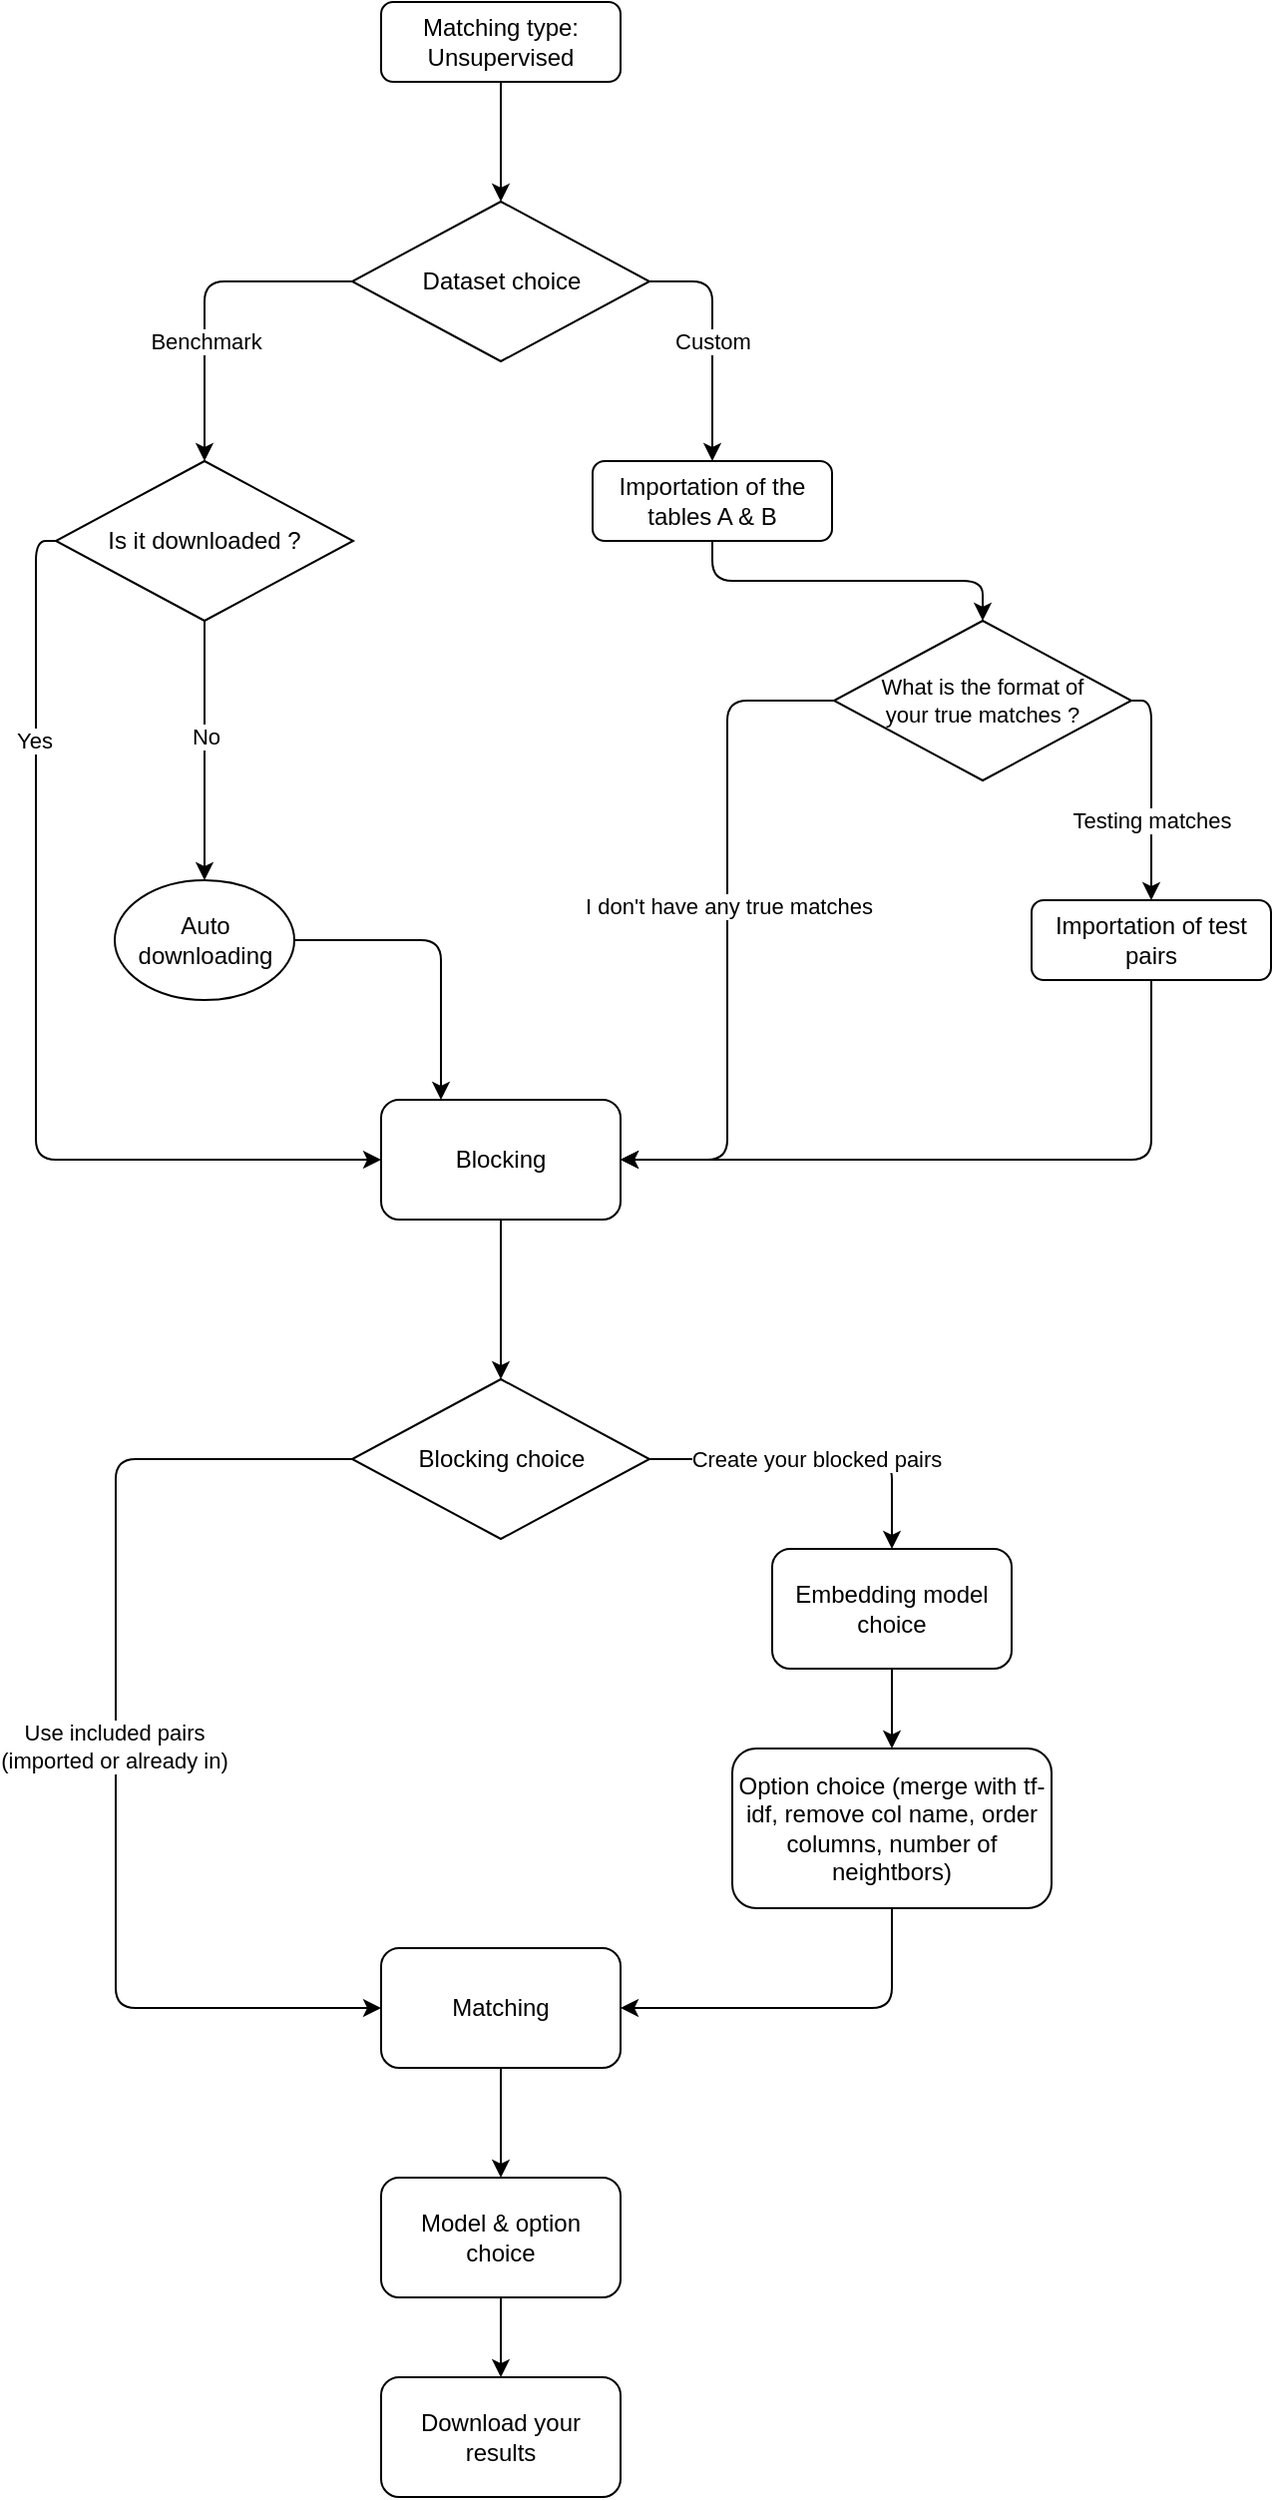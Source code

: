 <mxfile>
    <diagram id="d0l79qSxmRv88R_yrYew" name="Page-1">
        <mxGraphModel dx="612" dy="664" grid="1" gridSize="10" guides="1" tooltips="1" connect="1" arrows="1" fold="1" page="1" pageScale="1" pageWidth="827" pageHeight="1169" math="0" shadow="0">
            <root>
                <mxCell id="0"/>
                <mxCell id="1" parent="0"/>
                <mxCell id="3" value="" style="endArrow=classic;html=1;exitX=1;exitY=0.5;exitDx=0;exitDy=0;entryX=0.5;entryY=0;entryDx=0;entryDy=0;edgeStyle=orthogonalEdgeStyle;" parent="1" source="81" target="17" edge="1">
                    <mxGeometry relative="1" as="geometry">
                        <mxPoint x="284" y="250" as="sourcePoint"/>
                        <mxPoint x="360" y="330" as="targetPoint"/>
                    </mxGeometry>
                </mxCell>
                <mxCell id="4" value="Custom" style="edgeLabel;resizable=0;html=1;align=center;verticalAlign=middle;" parent="3" connectable="0" vertex="1">
                    <mxGeometry relative="1" as="geometry"/>
                </mxCell>
                <mxCell id="7" value="" style="endArrow=classic;html=1;exitX=0;exitY=0.5;exitDx=0;exitDy=0;entryX=0.5;entryY=0;entryDx=0;entryDy=0;edgeStyle=orthogonalEdgeStyle;" parent="1" source="81" target="44" edge="1">
                    <mxGeometry relative="1" as="geometry">
                        <mxPoint x="224" y="250" as="sourcePoint"/>
                        <mxPoint x="120" y="330" as="targetPoint"/>
                    </mxGeometry>
                </mxCell>
                <mxCell id="8" value="Benchmark" style="edgeLabel;resizable=0;html=1;align=center;verticalAlign=middle;" parent="7" connectable="0" vertex="1">
                    <mxGeometry relative="1" as="geometry">
                        <mxPoint y="22" as="offset"/>
                    </mxGeometry>
                </mxCell>
                <mxCell id="12" value="No" style="edgeStyle=orthogonalEdgeStyle;html=1;exitX=0.5;exitY=1;exitDx=0;exitDy=0;entryX=0.5;entryY=0;entryDx=0;entryDy=0;" parent="1" source="44" target="14" edge="1">
                    <mxGeometry x="-0.111" relative="1" as="geometry">
                        <mxPoint x="150" y="450" as="targetPoint"/>
                        <mxPoint as="offset"/>
                    </mxGeometry>
                </mxCell>
                <mxCell id="16" style="edgeStyle=orthogonalEdgeStyle;html=1;exitX=1;exitY=0.5;exitDx=0;exitDy=0;entryX=0.25;entryY=0;entryDx=0;entryDy=0;" parent="1" source="14" target="18" edge="1">
                    <mxGeometry relative="1" as="geometry">
                        <mxPoint x="149.4" y="570" as="targetPoint"/>
                    </mxGeometry>
                </mxCell>
                <mxCell id="14" value="Auto downloading" style="ellipse;whiteSpace=wrap;html=1;" parent="1" vertex="1">
                    <mxGeometry x="60.5" y="540" width="90" height="60" as="geometry"/>
                </mxCell>
                <mxCell id="47" style="edgeStyle=orthogonalEdgeStyle;html=1;exitX=0.5;exitY=1;exitDx=0;exitDy=0;entryX=0.5;entryY=0;entryDx=0;entryDy=0;fontSize=11;" parent="1" source="17" target="46" edge="1">
                    <mxGeometry relative="1" as="geometry"/>
                </mxCell>
                <mxCell id="17" value="Importation of the tables A &amp;amp; B" style="rounded=1;whiteSpace=wrap;html=1;" parent="1" vertex="1">
                    <mxGeometry x="300" y="330" width="120" height="40" as="geometry"/>
                </mxCell>
                <mxCell id="22" value="" style="edgeStyle=orthogonalEdgeStyle;html=1;exitX=0.5;exitY=1;exitDx=0;exitDy=0;entryX=0.5;entryY=0;entryDx=0;entryDy=0;" parent="1" source="18" target="78" edge="1">
                    <mxGeometry relative="1" as="geometry">
                        <mxPoint x="254" y="755.0" as="sourcePoint"/>
                        <mxPoint x="254" y="785" as="targetPoint"/>
                    </mxGeometry>
                </mxCell>
                <mxCell id="18" value="Blocking" style="rounded=1;whiteSpace=wrap;html=1;" parent="1" vertex="1">
                    <mxGeometry x="194" y="650" width="120" height="60" as="geometry"/>
                </mxCell>
                <mxCell id="24" value="" style="edgeStyle=orthogonalEdgeStyle;html=1;exitX=0;exitY=0.5;exitDx=0;exitDy=0;entryX=0;entryY=0.5;entryDx=0;entryDy=0;" parent="1" source="78" target="23" edge="1">
                    <mxGeometry relative="1" as="geometry">
                        <Array as="points">
                            <mxPoint x="120" y="830"/>
                            <mxPoint x="61" y="830"/>
                            <mxPoint x="61" y="1105"/>
                        </Array>
                        <mxPoint x="101" y="1120" as="targetPoint"/>
                        <mxPoint x="194.0" y="830" as="sourcePoint"/>
                    </mxGeometry>
                </mxCell>
                <mxCell id="25" value="Use included pairs&lt;br&gt;(imported or already in)" style="edgeLabel;html=1;align=center;verticalAlign=middle;resizable=0;points=[];" parent="24" vertex="1" connectable="0">
                    <mxGeometry x="-0.002" y="-1" relative="1" as="geometry">
                        <mxPoint as="offset"/>
                    </mxGeometry>
                </mxCell>
                <mxCell id="26" value="Create your blocked pairs" style="edgeStyle=orthogonalEdgeStyle;html=1;exitX=1;exitY=0.5;exitDx=0;exitDy=0;entryX=0.5;entryY=0;entryDx=0;entryDy=0;" parent="1" source="78" target="28" edge="1">
                    <mxGeometry relative="1" as="geometry">
                        <mxPoint x="520" y="830" as="targetPoint"/>
                        <mxPoint x="314" y="830" as="sourcePoint"/>
                    </mxGeometry>
                </mxCell>
                <mxCell id="32" value="" style="edgeStyle=orthogonalEdgeStyle;html=1;exitX=0.5;exitY=1;exitDx=0;exitDy=0;entryX=0.5;entryY=0;entryDx=0;entryDy=0;" parent="1" source="23" target="34" edge="1">
                    <mxGeometry relative="1" as="geometry">
                        <mxPoint x="80" y="1195" as="targetPoint"/>
                    </mxGeometry>
                </mxCell>
                <mxCell id="23" value="Matching" style="whiteSpace=wrap;html=1;rounded=1;" parent="1" vertex="1">
                    <mxGeometry x="194" y="1075" width="120" height="60" as="geometry"/>
                </mxCell>
                <mxCell id="30" value="" style="edgeStyle=orthogonalEdgeStyle;html=1;" parent="1" source="28" target="29" edge="1">
                    <mxGeometry relative="1" as="geometry"/>
                </mxCell>
                <mxCell id="28" value="Embedding model choice" style="rounded=1;whiteSpace=wrap;html=1;" parent="1" vertex="1">
                    <mxGeometry x="390" y="875" width="120" height="60" as="geometry"/>
                </mxCell>
                <mxCell id="31" style="edgeStyle=orthogonalEdgeStyle;html=1;exitX=0.5;exitY=1;exitDx=0;exitDy=0;entryX=1;entryY=0.5;entryDx=0;entryDy=0;" parent="1" source="29" target="23" edge="1">
                    <mxGeometry relative="1" as="geometry"/>
                </mxCell>
                <mxCell id="29" value="Option choice (merge with tf-idf, remove col name, order columns, number of neightbors)" style="whiteSpace=wrap;html=1;rounded=1;" parent="1" vertex="1">
                    <mxGeometry x="370" y="975" width="160" height="80" as="geometry"/>
                </mxCell>
                <mxCell id="79" style="edgeStyle=none;html=1;exitX=0.5;exitY=1;exitDx=0;exitDy=0;" parent="1" source="34" target="37" edge="1">
                    <mxGeometry relative="1" as="geometry"/>
                </mxCell>
                <mxCell id="34" value="Model &amp;amp; option choice" style="rounded=1;whiteSpace=wrap;html=1;" parent="1" vertex="1">
                    <mxGeometry x="194" y="1190" width="120" height="60" as="geometry"/>
                </mxCell>
                <mxCell id="37" value="Download your results" style="rounded=1;whiteSpace=wrap;html=1;" parent="1" vertex="1">
                    <mxGeometry x="194" y="1290" width="120" height="60" as="geometry"/>
                </mxCell>
                <mxCell id="67" style="edgeStyle=orthogonalEdgeStyle;html=1;exitX=0;exitY=0.5;exitDx=0;exitDy=0;entryX=0;entryY=0.5;entryDx=0;entryDy=0;fontSize=11;" parent="1" source="44" target="18" edge="1">
                    <mxGeometry relative="1" as="geometry"/>
                </mxCell>
                <mxCell id="68" value="Yes" style="edgeLabel;html=1;align=center;verticalAlign=middle;resizable=0;points=[];fontSize=11;" parent="67" vertex="1" connectable="0">
                    <mxGeometry x="-0.139" y="1" relative="1" as="geometry">
                        <mxPoint x="-2" y="-102" as="offset"/>
                    </mxGeometry>
                </mxCell>
                <mxCell id="44" value="Is it downloaded ?" style="rhombus;whiteSpace=wrap;html=1;" parent="1" vertex="1">
                    <mxGeometry x="31" y="330" width="149" height="80" as="geometry"/>
                </mxCell>
                <mxCell id="51" style="edgeStyle=orthogonalEdgeStyle;html=1;fontSize=11;entryX=1;entryY=0.5;entryDx=0;entryDy=0;exitX=0;exitY=0.5;exitDx=0;exitDy=0;" parent="1" source="46" target="18" edge="1">
                    <mxGeometry relative="1" as="geometry">
                        <mxPoint x="410" y="550" as="targetPoint"/>
                    </mxGeometry>
                </mxCell>
                <mxCell id="59" value="I don't have any true matches" style="edgeLabel;html=1;align=center;verticalAlign=middle;resizable=0;points=[];fontSize=11;" parent="51" vertex="1" connectable="0">
                    <mxGeometry x="-0.243" relative="1" as="geometry">
                        <mxPoint y="29" as="offset"/>
                    </mxGeometry>
                </mxCell>
                <mxCell id="57" style="edgeStyle=orthogonalEdgeStyle;html=1;exitX=1;exitY=0.5;exitDx=0;exitDy=0;fontSize=11;entryX=0.5;entryY=0;entryDx=0;entryDy=0;" parent="1" source="46" target="74" edge="1">
                    <mxGeometry relative="1" as="geometry">
                        <mxPoint x="685.483" y="510.009" as="targetPoint"/>
                        <Array as="points">
                            <mxPoint x="580" y="450"/>
                            <mxPoint x="580" y="550"/>
                        </Array>
                    </mxGeometry>
                </mxCell>
                <mxCell id="58" value="Testing matches" style="edgeLabel;html=1;align=center;verticalAlign=middle;resizable=0;points=[];fontSize=11;" parent="57" vertex="1" connectable="0">
                    <mxGeometry x="-0.198" y="-1" relative="1" as="geometry">
                        <mxPoint x="1" y="26" as="offset"/>
                    </mxGeometry>
                </mxCell>
                <mxCell id="46" value="What is the format of your true matches ?" style="rhombus;whiteSpace=wrap;fontSize=11;align=center;html=1;spacing=22;" parent="1" vertex="1">
                    <mxGeometry x="421" y="410" width="149" height="80" as="geometry"/>
                </mxCell>
                <mxCell id="71" style="edgeStyle=orthogonalEdgeStyle;html=1;exitX=0.5;exitY=1;exitDx=0;exitDy=0;fontSize=11;entryX=0.5;entryY=0;entryDx=0;entryDy=0;" parent="1" source="73" edge="1" target="81">
                    <mxGeometry relative="1" as="geometry">
                        <mxPoint x="255" y="210" as="targetPoint"/>
                        <mxPoint x="292.75" y="140.0" as="sourcePoint"/>
                    </mxGeometry>
                </mxCell>
                <mxCell id="73" value="Matching type:&lt;br&gt;Unsupervised" style="rounded=1;whiteSpace=wrap;html=1;" parent="1" vertex="1">
                    <mxGeometry x="194" y="100" width="120" height="40" as="geometry"/>
                </mxCell>
                <mxCell id="80" style="edgeStyle=none;html=1;exitX=0.5;exitY=1;exitDx=0;exitDy=0;entryX=1;entryY=0.5;entryDx=0;entryDy=0;" edge="1" parent="1" source="74" target="18">
                    <mxGeometry relative="1" as="geometry">
                        <Array as="points">
                            <mxPoint x="580" y="680"/>
                        </Array>
                    </mxGeometry>
                </mxCell>
                <mxCell id="74" value="Importation of test pairs" style="rounded=1;whiteSpace=wrap;html=1;" parent="1" vertex="1">
                    <mxGeometry x="520" y="550" width="120" height="40" as="geometry"/>
                </mxCell>
                <mxCell id="78" value="Blocking choice" style="rhombus;whiteSpace=wrap;html=1;" parent="1" vertex="1">
                    <mxGeometry x="179.5" y="790" width="149" height="80" as="geometry"/>
                </mxCell>
                <mxCell id="81" value="Dataset choice" style="rhombus;whiteSpace=wrap;html=1;" vertex="1" parent="1">
                    <mxGeometry x="179.5" y="200" width="149" height="80" as="geometry"/>
                </mxCell>
            </root>
        </mxGraphModel>
    </diagram>
</mxfile>